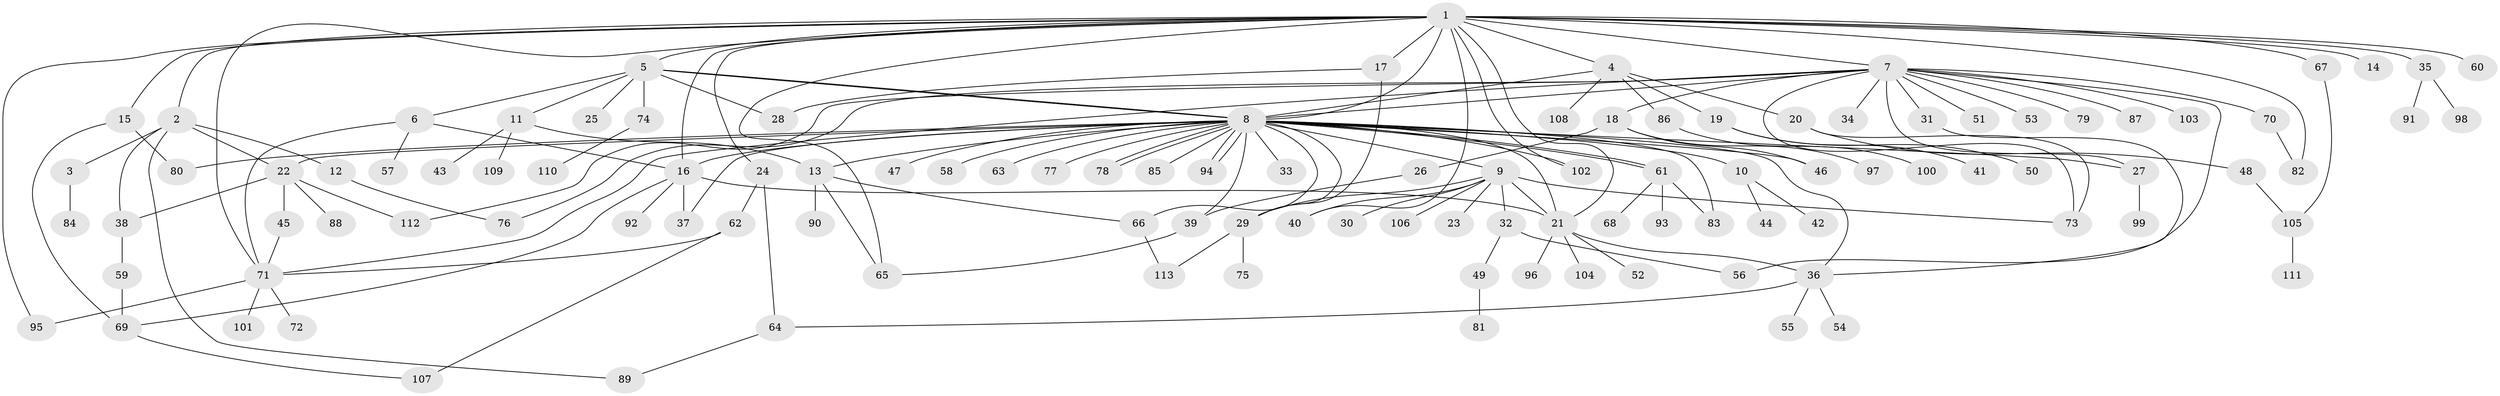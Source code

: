 // Generated by graph-tools (version 1.1) at 2025/49/03/09/25 03:49:58]
// undirected, 113 vertices, 161 edges
graph export_dot {
graph [start="1"]
  node [color=gray90,style=filled];
  1;
  2;
  3;
  4;
  5;
  6;
  7;
  8;
  9;
  10;
  11;
  12;
  13;
  14;
  15;
  16;
  17;
  18;
  19;
  20;
  21;
  22;
  23;
  24;
  25;
  26;
  27;
  28;
  29;
  30;
  31;
  32;
  33;
  34;
  35;
  36;
  37;
  38;
  39;
  40;
  41;
  42;
  43;
  44;
  45;
  46;
  47;
  48;
  49;
  50;
  51;
  52;
  53;
  54;
  55;
  56;
  57;
  58;
  59;
  60;
  61;
  62;
  63;
  64;
  65;
  66;
  67;
  68;
  69;
  70;
  71;
  72;
  73;
  74;
  75;
  76;
  77;
  78;
  79;
  80;
  81;
  82;
  83;
  84;
  85;
  86;
  87;
  88;
  89;
  90;
  91;
  92;
  93;
  94;
  95;
  96;
  97;
  98;
  99;
  100;
  101;
  102;
  103;
  104;
  105;
  106;
  107;
  108;
  109;
  110;
  111;
  112;
  113;
  1 -- 2;
  1 -- 4;
  1 -- 5;
  1 -- 7;
  1 -- 8;
  1 -- 14;
  1 -- 15;
  1 -- 16;
  1 -- 17;
  1 -- 21;
  1 -- 24;
  1 -- 35;
  1 -- 40;
  1 -- 60;
  1 -- 65;
  1 -- 67;
  1 -- 71;
  1 -- 82;
  1 -- 95;
  1 -- 102;
  2 -- 3;
  2 -- 12;
  2 -- 22;
  2 -- 38;
  2 -- 89;
  3 -- 84;
  4 -- 8;
  4 -- 19;
  4 -- 20;
  4 -- 86;
  4 -- 108;
  5 -- 6;
  5 -- 8;
  5 -- 8;
  5 -- 11;
  5 -- 25;
  5 -- 28;
  5 -- 74;
  6 -- 16;
  6 -- 57;
  6 -- 71;
  7 -- 8;
  7 -- 18;
  7 -- 27;
  7 -- 31;
  7 -- 34;
  7 -- 51;
  7 -- 53;
  7 -- 56;
  7 -- 70;
  7 -- 71;
  7 -- 73;
  7 -- 76;
  7 -- 79;
  7 -- 87;
  7 -- 103;
  7 -- 112;
  8 -- 9;
  8 -- 10;
  8 -- 13;
  8 -- 16;
  8 -- 21;
  8 -- 22;
  8 -- 27;
  8 -- 29;
  8 -- 33;
  8 -- 36;
  8 -- 37;
  8 -- 39;
  8 -- 46;
  8 -- 47;
  8 -- 58;
  8 -- 61;
  8 -- 61;
  8 -- 63;
  8 -- 66;
  8 -- 77;
  8 -- 78;
  8 -- 78;
  8 -- 80;
  8 -- 83;
  8 -- 85;
  8 -- 94;
  8 -- 94;
  8 -- 102;
  9 -- 21;
  9 -- 23;
  9 -- 29;
  9 -- 30;
  9 -- 32;
  9 -- 40;
  9 -- 73;
  9 -- 106;
  10 -- 42;
  10 -- 44;
  11 -- 13;
  11 -- 43;
  11 -- 109;
  12 -- 76;
  13 -- 65;
  13 -- 66;
  13 -- 90;
  15 -- 69;
  15 -- 80;
  16 -- 21;
  16 -- 37;
  16 -- 69;
  16 -- 92;
  17 -- 28;
  17 -- 29;
  18 -- 26;
  18 -- 46;
  18 -- 97;
  19 -- 41;
  19 -- 50;
  20 -- 48;
  20 -- 73;
  21 -- 36;
  21 -- 52;
  21 -- 96;
  21 -- 104;
  22 -- 38;
  22 -- 45;
  22 -- 88;
  22 -- 112;
  24 -- 62;
  24 -- 64;
  26 -- 39;
  27 -- 99;
  29 -- 75;
  29 -- 113;
  31 -- 36;
  32 -- 49;
  32 -- 56;
  35 -- 91;
  35 -- 98;
  36 -- 54;
  36 -- 55;
  36 -- 64;
  38 -- 59;
  39 -- 65;
  45 -- 71;
  48 -- 105;
  49 -- 81;
  59 -- 69;
  61 -- 68;
  61 -- 83;
  61 -- 93;
  62 -- 71;
  62 -- 107;
  64 -- 89;
  66 -- 113;
  67 -- 105;
  69 -- 107;
  70 -- 82;
  71 -- 72;
  71 -- 95;
  71 -- 101;
  74 -- 110;
  86 -- 100;
  105 -- 111;
}
